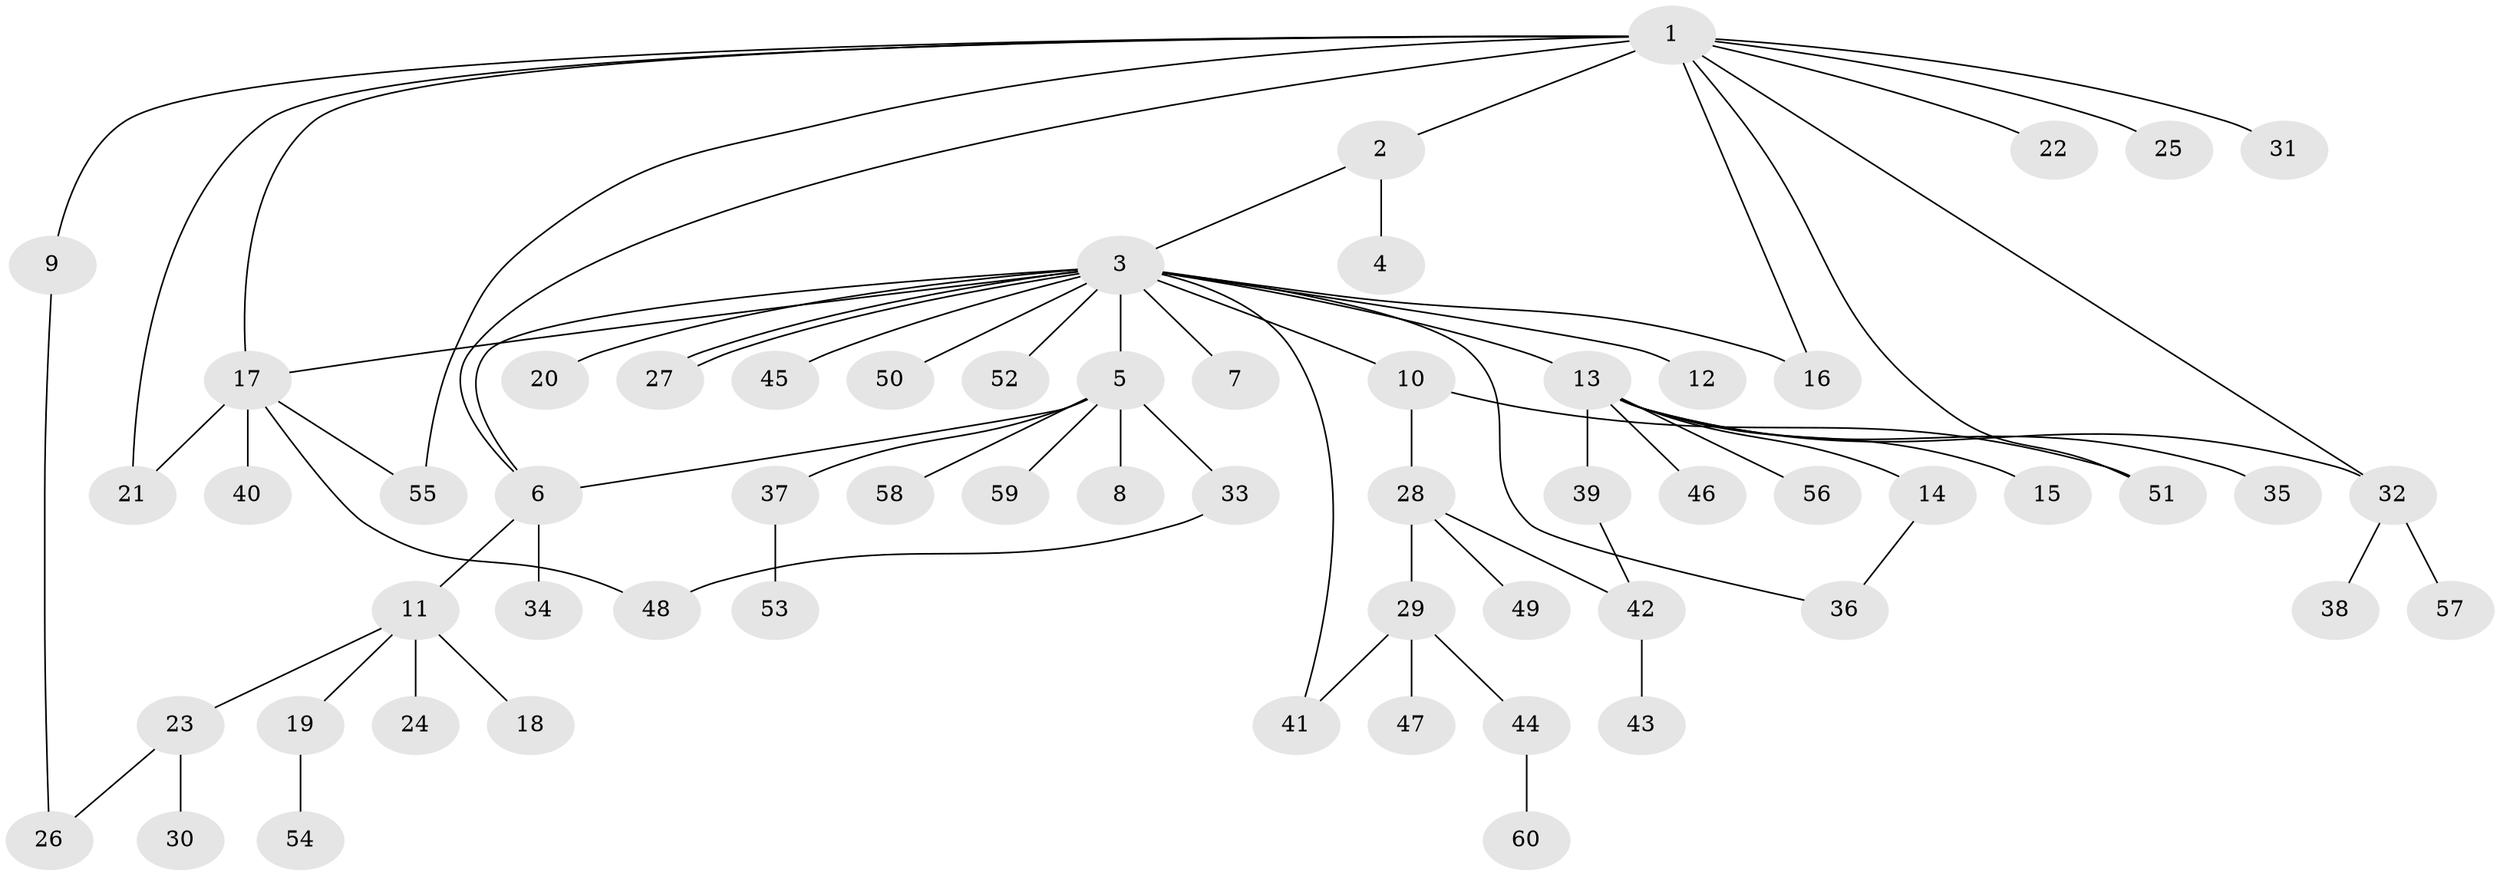 // Generated by graph-tools (version 1.1) at 2025/47/03/09/25 04:47:48]
// undirected, 60 vertices, 73 edges
graph export_dot {
graph [start="1"]
  node [color=gray90,style=filled];
  1;
  2;
  3;
  4;
  5;
  6;
  7;
  8;
  9;
  10;
  11;
  12;
  13;
  14;
  15;
  16;
  17;
  18;
  19;
  20;
  21;
  22;
  23;
  24;
  25;
  26;
  27;
  28;
  29;
  30;
  31;
  32;
  33;
  34;
  35;
  36;
  37;
  38;
  39;
  40;
  41;
  42;
  43;
  44;
  45;
  46;
  47;
  48;
  49;
  50;
  51;
  52;
  53;
  54;
  55;
  56;
  57;
  58;
  59;
  60;
  1 -- 2;
  1 -- 6;
  1 -- 9;
  1 -- 16;
  1 -- 17;
  1 -- 21;
  1 -- 22;
  1 -- 25;
  1 -- 31;
  1 -- 32;
  1 -- 51;
  1 -- 55;
  2 -- 3;
  2 -- 4;
  3 -- 5;
  3 -- 6;
  3 -- 7;
  3 -- 10;
  3 -- 12;
  3 -- 13;
  3 -- 16;
  3 -- 17;
  3 -- 20;
  3 -- 27;
  3 -- 27;
  3 -- 36;
  3 -- 41;
  3 -- 45;
  3 -- 50;
  3 -- 52;
  5 -- 6;
  5 -- 8;
  5 -- 33;
  5 -- 37;
  5 -- 58;
  5 -- 59;
  6 -- 11;
  6 -- 34;
  9 -- 26;
  10 -- 28;
  10 -- 51;
  11 -- 18;
  11 -- 19;
  11 -- 23;
  11 -- 24;
  13 -- 14;
  13 -- 15;
  13 -- 32;
  13 -- 35;
  13 -- 39;
  13 -- 46;
  13 -- 56;
  14 -- 36;
  17 -- 21;
  17 -- 40;
  17 -- 48;
  17 -- 55;
  19 -- 54;
  23 -- 26;
  23 -- 30;
  28 -- 29;
  28 -- 42;
  28 -- 49;
  29 -- 41;
  29 -- 44;
  29 -- 47;
  32 -- 38;
  32 -- 57;
  33 -- 48;
  37 -- 53;
  39 -- 42;
  42 -- 43;
  44 -- 60;
}
